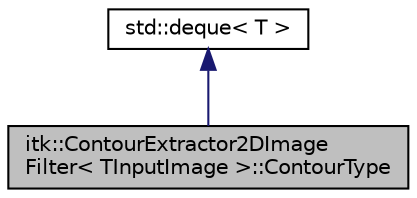 digraph "itk::ContourExtractor2DImageFilter&lt; TInputImage &gt;::ContourType"
{
 // LATEX_PDF_SIZE
  edge [fontname="Helvetica",fontsize="10",labelfontname="Helvetica",labelfontsize="10"];
  node [fontname="Helvetica",fontsize="10",shape=record];
  Node1 [label="itk::ContourExtractor2DImage\lFilter\< TInputImage \>::ContourType",height=0.2,width=0.4,color="black", fillcolor="grey75", style="filled", fontcolor="black",tooltip=" "];
  Node2 -> Node1 [dir="back",color="midnightblue",fontsize="10",style="solid",fontname="Helvetica"];
  Node2 [label="std::deque\< T \>",height=0.2,width=0.4,color="black", fillcolor="white", style="filled",tooltip=" "];
}
